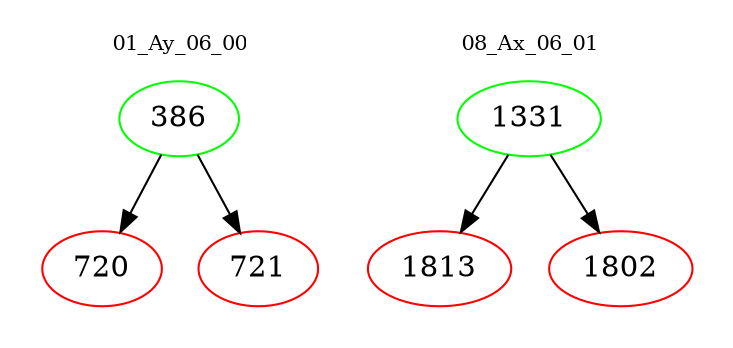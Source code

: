 digraph{
subgraph cluster_0 {
color = white
label = "01_Ay_06_00";
fontsize=10;
T0_386 [label="386", color="green"]
T0_386 -> T0_720 [color="black"]
T0_720 [label="720", color="red"]
T0_386 -> T0_721 [color="black"]
T0_721 [label="721", color="red"]
}
subgraph cluster_1 {
color = white
label = "08_Ax_06_01";
fontsize=10;
T1_1331 [label="1331", color="green"]
T1_1331 -> T1_1813 [color="black"]
T1_1813 [label="1813", color="red"]
T1_1331 -> T1_1802 [color="black"]
T1_1802 [label="1802", color="red"]
}
}
